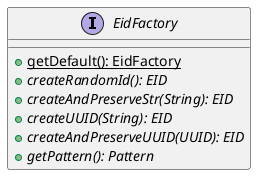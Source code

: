 @startuml

    interface EidFactory [[EidFactory.html]] {
        {static} +getDefault(): EidFactory
        {abstract} +createRandomId(): EID
        {abstract} +createAndPreserveStr(String): EID
        {abstract} +createUUID(String): EID
        {abstract} +createAndPreserveUUID(UUID): EID
        {abstract} +getPattern(): Pattern
    }

@enduml
